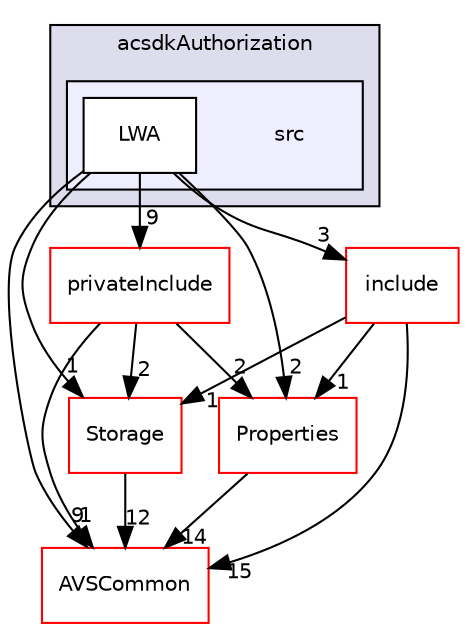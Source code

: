 digraph "/workplace/avs-device-sdk/core/Authorization/acsdkAuthorization/src" {
  compound=true
  node [ fontsize="10", fontname="Helvetica"];
  edge [ labelfontsize="10", labelfontname="Helvetica"];
  subgraph clusterdir_a657ea8218925521064f3f31430b0c8a {
    graph [ bgcolor="#ddddee", pencolor="black", label="acsdkAuthorization" fontname="Helvetica", fontsize="10", URL="dir_a657ea8218925521064f3f31430b0c8a.html"]
  subgraph clusterdir_273668a2e5d00afeb7a6f40d714ffcad {
    graph [ bgcolor="#eeeeff", pencolor="black", label="" URL="dir_273668a2e5d00afeb7a6f40d714ffcad.html"];
    dir_273668a2e5d00afeb7a6f40d714ffcad [shape=plaintext label="src"];
    dir_05f6be8e14b0e136d7bf33ba9d573b42 [shape=box label="LWA" color="black" fillcolor="white" style="filled" URL="dir_05f6be8e14b0e136d7bf33ba9d573b42.html"];
  }
  }
  dir_28a81a68eaf6073d1607ed4c38aa19d7 [shape=box label="privateInclude" fillcolor="white" style="filled" color="red" URL="dir_28a81a68eaf6073d1607ed4c38aa19d7.html"];
  dir_d29c5f5a2915d6c5388c9daae4f109c7 [shape=box label="Storage" fillcolor="white" style="filled" color="red" URL="dir_d29c5f5a2915d6c5388c9daae4f109c7.html"];
  dir_d6fb074bf6e6d2b2c934ba7c4ac2d610 [shape=box label="include" fillcolor="white" style="filled" color="red" URL="dir_d6fb074bf6e6d2b2c934ba7c4ac2d610.html"];
  dir_13e65effb2bde530b17b3d5eefcd0266 [shape=box label="AVSCommon" fillcolor="white" style="filled" color="red" URL="dir_13e65effb2bde530b17b3d5eefcd0266.html"];
  dir_72f2367c10fd2c46da13e851c6b1e25f [shape=box label="Properties" fillcolor="white" style="filled" color="red" URL="dir_72f2367c10fd2c46da13e851c6b1e25f.html"];
  dir_28a81a68eaf6073d1607ed4c38aa19d7->dir_d29c5f5a2915d6c5388c9daae4f109c7 [headlabel="2", labeldistance=1.5 headhref="dir_000578_000784.html"];
  dir_28a81a68eaf6073d1607ed4c38aa19d7->dir_13e65effb2bde530b17b3d5eefcd0266 [headlabel="1", labeldistance=1.5 headhref="dir_000578_000017.html"];
  dir_28a81a68eaf6073d1607ed4c38aa19d7->dir_72f2367c10fd2c46da13e851c6b1e25f [headlabel="2", labeldistance=1.5 headhref="dir_000578_000590.html"];
  dir_d29c5f5a2915d6c5388c9daae4f109c7->dir_13e65effb2bde530b17b3d5eefcd0266 [headlabel="12", labeldistance=1.5 headhref="dir_000784_000017.html"];
  dir_d6fb074bf6e6d2b2c934ba7c4ac2d610->dir_d29c5f5a2915d6c5388c9daae4f109c7 [headlabel="1", labeldistance=1.5 headhref="dir_000575_000784.html"];
  dir_d6fb074bf6e6d2b2c934ba7c4ac2d610->dir_13e65effb2bde530b17b3d5eefcd0266 [headlabel="15", labeldistance=1.5 headhref="dir_000575_000017.html"];
  dir_d6fb074bf6e6d2b2c934ba7c4ac2d610->dir_72f2367c10fd2c46da13e851c6b1e25f [headlabel="1", labeldistance=1.5 headhref="dir_000575_000590.html"];
  dir_72f2367c10fd2c46da13e851c6b1e25f->dir_13e65effb2bde530b17b3d5eefcd0266 [headlabel="14", labeldistance=1.5 headhref="dir_000590_000017.html"];
  dir_05f6be8e14b0e136d7bf33ba9d573b42->dir_28a81a68eaf6073d1607ed4c38aa19d7 [headlabel="9", labeldistance=1.5 headhref="dir_000597_000578.html"];
  dir_05f6be8e14b0e136d7bf33ba9d573b42->dir_d29c5f5a2915d6c5388c9daae4f109c7 [headlabel="1", labeldistance=1.5 headhref="dir_000597_000784.html"];
  dir_05f6be8e14b0e136d7bf33ba9d573b42->dir_d6fb074bf6e6d2b2c934ba7c4ac2d610 [headlabel="3", labeldistance=1.5 headhref="dir_000597_000575.html"];
  dir_05f6be8e14b0e136d7bf33ba9d573b42->dir_13e65effb2bde530b17b3d5eefcd0266 [headlabel="9", labeldistance=1.5 headhref="dir_000597_000017.html"];
  dir_05f6be8e14b0e136d7bf33ba9d573b42->dir_72f2367c10fd2c46da13e851c6b1e25f [headlabel="2", labeldistance=1.5 headhref="dir_000597_000590.html"];
}
